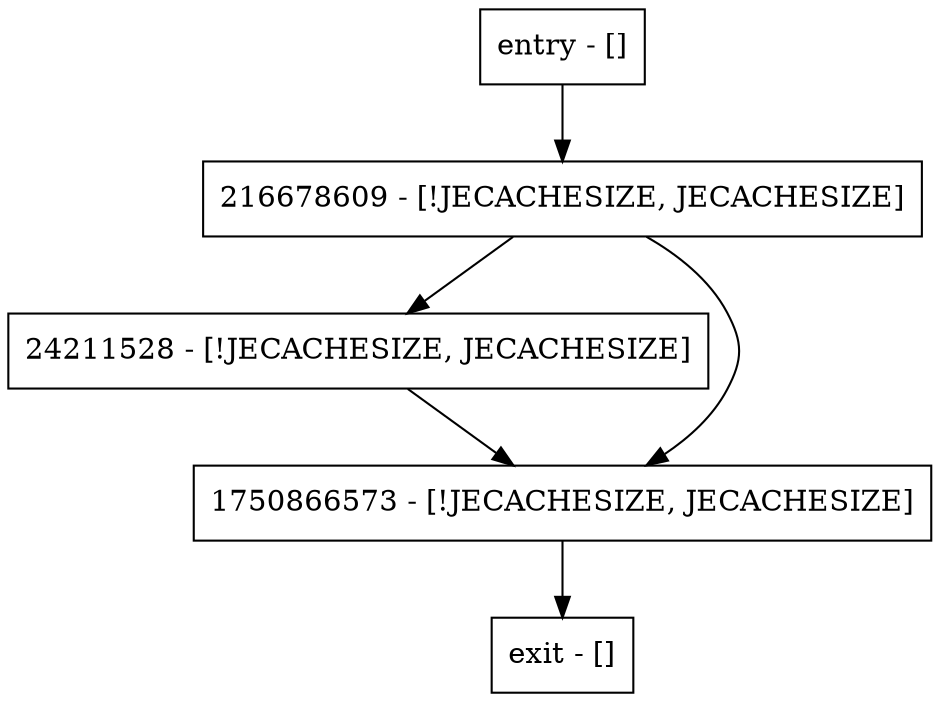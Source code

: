 digraph remove {
node [shape=record];
entry [label="entry - []"];
exit [label="exit - []"];
216678609 [label="216678609 - [!JECACHESIZE, JECACHESIZE]"];
24211528 [label="24211528 - [!JECACHESIZE, JECACHESIZE]"];
1750866573 [label="1750866573 - [!JECACHESIZE, JECACHESIZE]"];
entry;
exit;
entry -> 216678609;
216678609 -> 24211528;
216678609 -> 1750866573;
24211528 -> 1750866573;
1750866573 -> exit;
}
